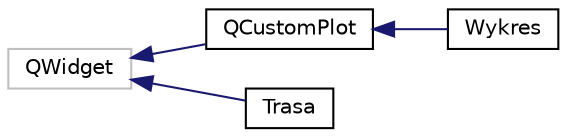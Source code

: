 digraph "Graphical Class Hierarchy"
{
  edge [fontname="Helvetica",fontsize="10",labelfontname="Helvetica",labelfontsize="10"];
  node [fontname="Helvetica",fontsize="10",shape=record];
  rankdir="LR";
  Node1 [label="QWidget",height=0.2,width=0.4,color="grey75", fillcolor="white", style="filled"];
  Node1 -> Node2 [dir="back",color="midnightblue",fontsize="10",style="solid",fontname="Helvetica"];
  Node2 [label="QCustomPlot",height=0.2,width=0.4,color="black", fillcolor="white", style="filled",URL="$class_q_custom_plot.html",tooltip="The central class of the library. This is the QWidget which displays the plot and interacts with the ..."];
  Node2 -> Node3 [dir="back",color="midnightblue",fontsize="10",style="solid",fontname="Helvetica"];
  Node3 [label="Wykres",height=0.2,width=0.4,color="black", fillcolor="white", style="filled",URL="$class_wykres.html",tooltip="The Wykres class - widget sluzacy do rysowania wykresow na postawie wczzytanych wektorow. "];
  Node1 -> Node4 [dir="back",color="midnightblue",fontsize="10",style="solid",fontname="Helvetica"];
  Node4 [label="Trasa",height=0.2,width=0.4,color="black", fillcolor="white", style="filled",URL="$class_trasa.html",tooltip="The Trasa class - widget rysujacy trase line followera. "];
}
